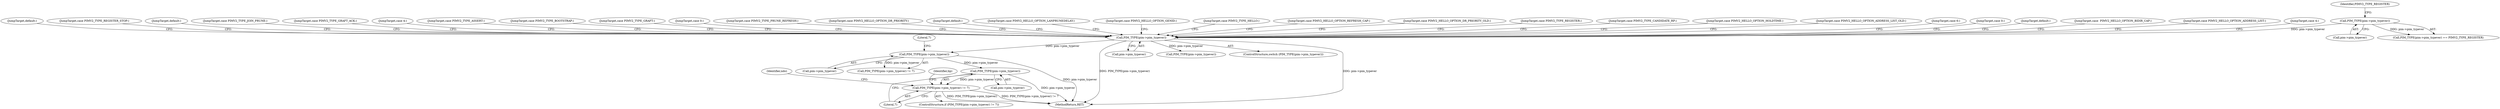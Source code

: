 digraph "0_tcpdump_6fca58f5f9c96749a575f52e20598ad43f5bdf30@pointer" {
"1000800" [label="(Call,PIM_TYPE(pim->pim_typever))"];
"1000736" [label="(Call,PIM_TYPE(pim->pim_typever))"];
"1000257" [label="(Call,PIM_TYPE(pim->pim_typever))"];
"1000201" [label="(Call,PIM_TYPE(pim->pim_typever))"];
"1000799" [label="(Call,PIM_TYPE(pim->pim_typever) != 7)"];
"1000438" [label="(JumpTarget,case PIMV2_HELLO_OPTION_REFRESH_CAP:)"];
"1000205" [label="(Identifier,PIMV2_TYPE_REGISTER)"];
"1000200" [label="(Call,PIM_TYPE(pim->pim_typever) == PIMV2_TYPE_REGISTER)"];
"1000736" [label="(Call,PIM_TYPE(pim->pim_typever))"];
"1000737" [label="(Call,pim->pim_typever)"];
"1000387" [label="(JumpTarget,case PIMV2_HELLO_OPTION_DR_PRIORITY_OLD:)"];
"1000570" [label="(JumpTarget,case PIMV2_TYPE_REGISTER:)"];
"1001356" [label="(JumpTarget,case PIMV2_TYPE_CANDIDATE_RP:)"];
"1000319" [label="(JumpTarget,case PIMV2_HELLO_OPTION_HOLDTIME:)"];
"1000497" [label="(JumpTarget,case PIMV2_HELLO_OPTION_ADDRESS_LIST_OLD:)"];
"1000800" [label="(Call,PIM_TYPE(pim->pim_typever))"];
"1000258" [label="(Call,pim->pim_typever)"];
"1001575" [label="(Call,PIM_TYPE(pim->pim_typever))"];
"1000257" [label="(Call,PIM_TYPE(pim->pim_typever))"];
"1000801" [label="(Call,pim->pim_typever)"];
"1000632" [label="(JumpTarget,case 6:)"];
"1000606" [label="(JumpTarget,case 0:)"];
"1000638" [label="(JumpTarget,default:)"];
"1000495" [label="(JumpTarget,case  PIMV2_HELLO_OPTION_BIDIR_CAP:)"];
"1000498" [label="(JumpTarget,case PIMV2_HELLO_OPTION_ADDRESS_LIST:)"];
"1000626" [label="(JumpTarget,case 4:)"];
"1000202" [label="(Call,pim->pim_typever)"];
"1000407" [label="(JumpTarget,default:)"];
"1000648" [label="(JumpTarget,case PIMV2_TYPE_REGISTER_STOP:)"];
"1000798" [label="(ControlStructure,if (PIM_TYPE(pim->pim_typever) != 7))"];
"1000542" [label="(JumpTarget,default:)"];
"1000718" [label="(JumpTarget,case PIMV2_TYPE_JOIN_PRUNE:)"];
"1000720" [label="(JumpTarget,case PIMV2_TYPE_GRAFT_ACK:)"];
"1000398" [label="(JumpTarget,case 4:)"];
"1001586" [label="(MethodReturn,RET)"];
"1000201" [label="(Call,PIM_TYPE(pim->pim_typever))"];
"1001247" [label="(JumpTarget,case PIMV2_TYPE_ASSERT:)"];
"1000995" [label="(JumpTarget,case PIMV2_TYPE_BOOTSTRAP:)"];
"1000823" [label="(Identifier,bp)"];
"1000719" [label="(JumpTarget,case PIMV2_TYPE_GRAFT:)"];
"1000392" [label="(JumpTarget,case 0:)"];
"1001485" [label="(JumpTarget,case PIMV2_TYPE_PRUNE_REFRESH:)"];
"1000799" [label="(Call,PIM_TYPE(pim->pim_typever) != 7)"];
"1000256" [label="(ControlStructure,switch (PIM_TYPE(pim->pim_typever)))"];
"1000388" [label="(JumpTarget,case PIMV2_HELLO_OPTION_DR_PRIORITY:)"];
"1000740" [label="(Literal,7)"];
"1001569" [label="(JumpTarget,default:)"];
"1000735" [label="(Call,PIM_TYPE(pim->pim_typever) != 7)"];
"1000338" [label="(JumpTarget,case PIMV2_HELLO_OPTION_LANPRUNEDELAY:)"];
"1000808" [label="(Identifier,ndo)"];
"1000804" [label="(Literal,7)"];
"1000416" [label="(JumpTarget,case PIMV2_HELLO_OPTION_GENID:)"];
"1000262" [label="(JumpTarget,case PIMV2_TYPE_HELLO:)"];
"1000800" -> "1000799"  [label="AST: "];
"1000800" -> "1000801"  [label="CFG: "];
"1000801" -> "1000800"  [label="AST: "];
"1000804" -> "1000800"  [label="CFG: "];
"1000800" -> "1001586"  [label="DDG: pim->pim_typever"];
"1000800" -> "1000799"  [label="DDG: pim->pim_typever"];
"1000736" -> "1000800"  [label="DDG: pim->pim_typever"];
"1000736" -> "1000735"  [label="AST: "];
"1000736" -> "1000737"  [label="CFG: "];
"1000737" -> "1000736"  [label="AST: "];
"1000740" -> "1000736"  [label="CFG: "];
"1000736" -> "1001586"  [label="DDG: pim->pim_typever"];
"1000736" -> "1000735"  [label="DDG: pim->pim_typever"];
"1000257" -> "1000736"  [label="DDG: pim->pim_typever"];
"1000257" -> "1000256"  [label="AST: "];
"1000257" -> "1000258"  [label="CFG: "];
"1000258" -> "1000257"  [label="AST: "];
"1000262" -> "1000257"  [label="CFG: "];
"1000319" -> "1000257"  [label="CFG: "];
"1000338" -> "1000257"  [label="CFG: "];
"1000387" -> "1000257"  [label="CFG: "];
"1000388" -> "1000257"  [label="CFG: "];
"1000392" -> "1000257"  [label="CFG: "];
"1000398" -> "1000257"  [label="CFG: "];
"1000407" -> "1000257"  [label="CFG: "];
"1000416" -> "1000257"  [label="CFG: "];
"1000438" -> "1000257"  [label="CFG: "];
"1000495" -> "1000257"  [label="CFG: "];
"1000497" -> "1000257"  [label="CFG: "];
"1000498" -> "1000257"  [label="CFG: "];
"1000542" -> "1000257"  [label="CFG: "];
"1000570" -> "1000257"  [label="CFG: "];
"1000606" -> "1000257"  [label="CFG: "];
"1000626" -> "1000257"  [label="CFG: "];
"1000632" -> "1000257"  [label="CFG: "];
"1000638" -> "1000257"  [label="CFG: "];
"1000648" -> "1000257"  [label="CFG: "];
"1000718" -> "1000257"  [label="CFG: "];
"1000719" -> "1000257"  [label="CFG: "];
"1000720" -> "1000257"  [label="CFG: "];
"1000995" -> "1000257"  [label="CFG: "];
"1001247" -> "1000257"  [label="CFG: "];
"1001356" -> "1000257"  [label="CFG: "];
"1001485" -> "1000257"  [label="CFG: "];
"1001569" -> "1000257"  [label="CFG: "];
"1000257" -> "1001586"  [label="DDG: pim->pim_typever"];
"1000257" -> "1001586"  [label="DDG: PIM_TYPE(pim->pim_typever)"];
"1000201" -> "1000257"  [label="DDG: pim->pim_typever"];
"1000257" -> "1001575"  [label="DDG: pim->pim_typever"];
"1000201" -> "1000200"  [label="AST: "];
"1000201" -> "1000202"  [label="CFG: "];
"1000202" -> "1000201"  [label="AST: "];
"1000205" -> "1000201"  [label="CFG: "];
"1000201" -> "1000200"  [label="DDG: pim->pim_typever"];
"1000799" -> "1000798"  [label="AST: "];
"1000799" -> "1000804"  [label="CFG: "];
"1000804" -> "1000799"  [label="AST: "];
"1000808" -> "1000799"  [label="CFG: "];
"1000823" -> "1000799"  [label="CFG: "];
"1000799" -> "1001586"  [label="DDG: PIM_TYPE(pim->pim_typever)"];
"1000799" -> "1001586"  [label="DDG: PIM_TYPE(pim->pim_typever) != 7"];
}
